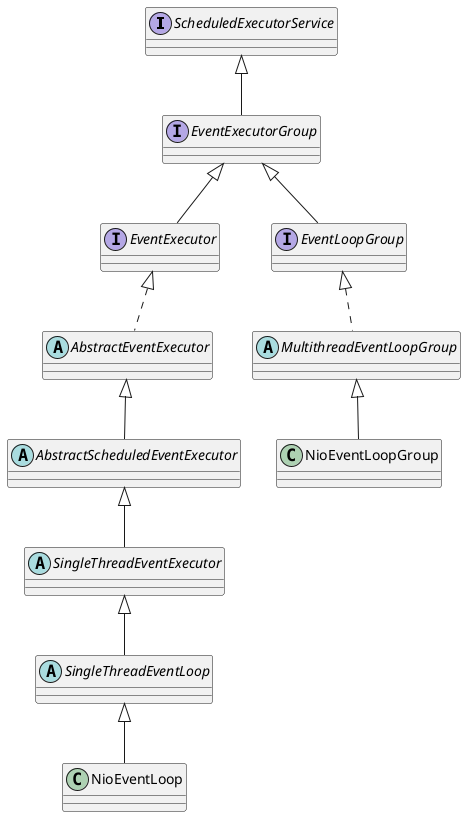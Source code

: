 @startuml

interface ScheduledExecutorService
interface EventExecutorGroup
interface EventExecutor

abstract class AbstractEventExecutor
abstract class AbstractScheduledEventExecutor
abstract class SingleThreadEventExecutor
abstract class SingleThreadEventLoop

interface EventLoopGroup
class NioEventLoop
abstract class MultithreadEventLoopGroup

ScheduledExecutorService <|--  EventExecutorGroup
EventExecutorGroup <|-- EventExecutor
EventExecutor <|.. AbstractEventExecutor
AbstractEventExecutor <|-- AbstractScheduledEventExecutor
AbstractScheduledEventExecutor <|-- SingleThreadEventExecutor
SingleThreadEventExecutor <|-- SingleThreadEventLoop
SingleThreadEventLoop <|-- NioEventLoop

EventExecutorGroup <|-- EventLoopGroup
EventLoopGroup <|.. MultithreadEventLoopGroup
MultithreadEventLoopGroup <|-- NioEventLoopGroup
@enduml